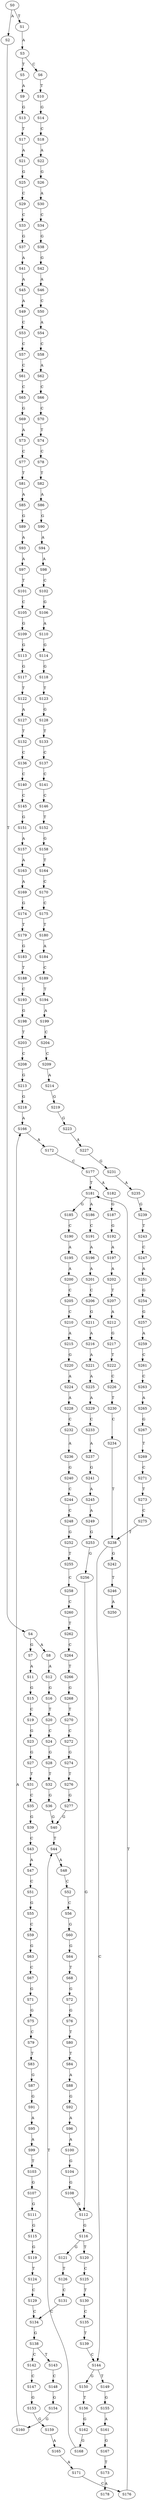 strict digraph  {
	S0 -> S1 [ label = T ];
	S0 -> S2 [ label = A ];
	S1 -> S3 [ label = A ];
	S2 -> S4 [ label = T ];
	S3 -> S5 [ label = T ];
	S3 -> S6 [ label = C ];
	S4 -> S7 [ label = G ];
	S4 -> S8 [ label = A ];
	S5 -> S9 [ label = A ];
	S6 -> S10 [ label = T ];
	S7 -> S11 [ label = A ];
	S8 -> S12 [ label = A ];
	S9 -> S13 [ label = G ];
	S10 -> S14 [ label = G ];
	S11 -> S15 [ label = G ];
	S12 -> S16 [ label = G ];
	S13 -> S17 [ label = T ];
	S14 -> S18 [ label = C ];
	S15 -> S19 [ label = C ];
	S16 -> S20 [ label = T ];
	S17 -> S21 [ label = A ];
	S18 -> S22 [ label = A ];
	S19 -> S23 [ label = G ];
	S20 -> S24 [ label = C ];
	S21 -> S25 [ label = G ];
	S22 -> S26 [ label = G ];
	S23 -> S27 [ label = G ];
	S24 -> S28 [ label = G ];
	S25 -> S29 [ label = C ];
	S26 -> S30 [ label = A ];
	S27 -> S31 [ label = T ];
	S28 -> S32 [ label = T ];
	S29 -> S33 [ label = C ];
	S30 -> S34 [ label = C ];
	S31 -> S35 [ label = C ];
	S32 -> S36 [ label = G ];
	S33 -> S37 [ label = G ];
	S34 -> S38 [ label = G ];
	S35 -> S39 [ label = G ];
	S36 -> S40 [ label = G ];
	S37 -> S41 [ label = A ];
	S38 -> S42 [ label = G ];
	S39 -> S43 [ label = C ];
	S40 -> S44 [ label = T ];
	S41 -> S45 [ label = A ];
	S42 -> S46 [ label = A ];
	S43 -> S47 [ label = A ];
	S44 -> S48 [ label = A ];
	S45 -> S49 [ label = A ];
	S46 -> S50 [ label = C ];
	S47 -> S51 [ label = C ];
	S48 -> S52 [ label = C ];
	S49 -> S53 [ label = C ];
	S50 -> S54 [ label = A ];
	S51 -> S55 [ label = G ];
	S52 -> S56 [ label = C ];
	S53 -> S57 [ label = C ];
	S54 -> S58 [ label = C ];
	S55 -> S59 [ label = C ];
	S56 -> S60 [ label = G ];
	S57 -> S61 [ label = C ];
	S58 -> S62 [ label = A ];
	S59 -> S63 [ label = G ];
	S60 -> S64 [ label = G ];
	S61 -> S65 [ label = C ];
	S62 -> S66 [ label = C ];
	S63 -> S67 [ label = C ];
	S64 -> S68 [ label = T ];
	S65 -> S69 [ label = G ];
	S66 -> S70 [ label = C ];
	S67 -> S71 [ label = G ];
	S68 -> S72 [ label = G ];
	S69 -> S73 [ label = A ];
	S70 -> S74 [ label = T ];
	S71 -> S75 [ label = G ];
	S72 -> S76 [ label = G ];
	S73 -> S77 [ label = C ];
	S74 -> S78 [ label = C ];
	S75 -> S79 [ label = C ];
	S76 -> S80 [ label = T ];
	S77 -> S81 [ label = T ];
	S78 -> S82 [ label = T ];
	S79 -> S83 [ label = T ];
	S80 -> S84 [ label = T ];
	S81 -> S85 [ label = A ];
	S82 -> S86 [ label = A ];
	S83 -> S87 [ label = G ];
	S84 -> S88 [ label = A ];
	S85 -> S89 [ label = G ];
	S86 -> S90 [ label = G ];
	S87 -> S91 [ label = G ];
	S88 -> S92 [ label = G ];
	S89 -> S93 [ label = A ];
	S90 -> S94 [ label = A ];
	S91 -> S95 [ label = A ];
	S92 -> S96 [ label = A ];
	S93 -> S97 [ label = A ];
	S94 -> S98 [ label = A ];
	S95 -> S99 [ label = A ];
	S96 -> S100 [ label = A ];
	S97 -> S101 [ label = T ];
	S98 -> S102 [ label = C ];
	S99 -> S103 [ label = T ];
	S100 -> S104 [ label = G ];
	S101 -> S105 [ label = C ];
	S102 -> S106 [ label = G ];
	S103 -> S107 [ label = G ];
	S104 -> S108 [ label = G ];
	S105 -> S109 [ label = G ];
	S106 -> S110 [ label = A ];
	S107 -> S111 [ label = G ];
	S108 -> S112 [ label = G ];
	S109 -> S113 [ label = G ];
	S110 -> S114 [ label = G ];
	S111 -> S115 [ label = G ];
	S112 -> S116 [ label = G ];
	S113 -> S117 [ label = G ];
	S114 -> S118 [ label = G ];
	S115 -> S119 [ label = G ];
	S116 -> S120 [ label = T ];
	S116 -> S121 [ label = G ];
	S117 -> S122 [ label = T ];
	S118 -> S123 [ label = T ];
	S119 -> S124 [ label = T ];
	S120 -> S125 [ label = C ];
	S121 -> S126 [ label = T ];
	S122 -> S127 [ label = A ];
	S123 -> S128 [ label = G ];
	S124 -> S129 [ label = C ];
	S125 -> S130 [ label = T ];
	S126 -> S131 [ label = C ];
	S127 -> S132 [ label = T ];
	S128 -> S133 [ label = T ];
	S129 -> S134 [ label = C ];
	S130 -> S135 [ label = C ];
	S131 -> S134 [ label = C ];
	S132 -> S136 [ label = C ];
	S133 -> S137 [ label = C ];
	S134 -> S138 [ label = G ];
	S135 -> S139 [ label = T ];
	S136 -> S140 [ label = C ];
	S137 -> S141 [ label = C ];
	S138 -> S142 [ label = C ];
	S138 -> S143 [ label = T ];
	S139 -> S144 [ label = C ];
	S140 -> S145 [ label = C ];
	S141 -> S146 [ label = C ];
	S142 -> S147 [ label = C ];
	S143 -> S148 [ label = C ];
	S144 -> S149 [ label = T ];
	S144 -> S150 [ label = G ];
	S145 -> S151 [ label = G ];
	S146 -> S152 [ label = T ];
	S147 -> S153 [ label = G ];
	S148 -> S154 [ label = G ];
	S149 -> S155 [ label = G ];
	S150 -> S156 [ label = T ];
	S151 -> S157 [ label = A ];
	S152 -> S158 [ label = G ];
	S153 -> S159 [ label = G ];
	S154 -> S160 [ label = G ];
	S155 -> S161 [ label = A ];
	S156 -> S162 [ label = G ];
	S157 -> S163 [ label = A ];
	S158 -> S164 [ label = T ];
	S159 -> S165 [ label = A ];
	S160 -> S166 [ label = A ];
	S161 -> S167 [ label = G ];
	S162 -> S168 [ label = G ];
	S163 -> S169 [ label = A ];
	S164 -> S170 [ label = C ];
	S165 -> S171 [ label = A ];
	S166 -> S172 [ label = A ];
	S167 -> S173 [ label = T ];
	S168 -> S44 [ label = T ];
	S169 -> S174 [ label = G ];
	S170 -> S175 [ label = C ];
	S171 -> S176 [ label = C ];
	S172 -> S177 [ label = C ];
	S173 -> S178 [ label = A ];
	S174 -> S179 [ label = T ];
	S175 -> S180 [ label = T ];
	S176 -> S181 [ label = T ];
	S177 -> S182 [ label = A ];
	S177 -> S181 [ label = T ];
	S179 -> S183 [ label = G ];
	S180 -> S184 [ label = A ];
	S181 -> S185 [ label = G ];
	S181 -> S186 [ label = A ];
	S182 -> S187 [ label = G ];
	S183 -> S188 [ label = T ];
	S184 -> S189 [ label = C ];
	S185 -> S190 [ label = C ];
	S186 -> S191 [ label = C ];
	S187 -> S192 [ label = G ];
	S188 -> S193 [ label = C ];
	S189 -> S194 [ label = T ];
	S190 -> S195 [ label = A ];
	S191 -> S196 [ label = A ];
	S192 -> S197 [ label = A ];
	S193 -> S198 [ label = G ];
	S194 -> S199 [ label = A ];
	S195 -> S200 [ label = A ];
	S196 -> S201 [ label = A ];
	S197 -> S202 [ label = A ];
	S198 -> S203 [ label = T ];
	S199 -> S204 [ label = C ];
	S200 -> S205 [ label = C ];
	S201 -> S206 [ label = C ];
	S202 -> S207 [ label = T ];
	S203 -> S208 [ label = C ];
	S204 -> S209 [ label = C ];
	S205 -> S210 [ label = C ];
	S206 -> S211 [ label = G ];
	S207 -> S212 [ label = A ];
	S208 -> S213 [ label = G ];
	S209 -> S214 [ label = A ];
	S210 -> S215 [ label = A ];
	S211 -> S216 [ label = A ];
	S212 -> S217 [ label = G ];
	S213 -> S218 [ label = G ];
	S214 -> S219 [ label = G ];
	S215 -> S220 [ label = G ];
	S216 -> S221 [ label = A ];
	S217 -> S222 [ label = T ];
	S218 -> S166 [ label = A ];
	S219 -> S223 [ label = G ];
	S220 -> S224 [ label = A ];
	S221 -> S225 [ label = A ];
	S222 -> S226 [ label = C ];
	S223 -> S227 [ label = A ];
	S224 -> S228 [ label = A ];
	S225 -> S229 [ label = A ];
	S226 -> S230 [ label = T ];
	S227 -> S231 [ label = G ];
	S228 -> S232 [ label = C ];
	S229 -> S233 [ label = C ];
	S230 -> S234 [ label = C ];
	S231 -> S235 [ label = A ];
	S232 -> S236 [ label = A ];
	S233 -> S237 [ label = A ];
	S234 -> S238 [ label = T ];
	S235 -> S239 [ label = G ];
	S236 -> S240 [ label = G ];
	S237 -> S241 [ label = G ];
	S238 -> S144 [ label = C ];
	S238 -> S242 [ label = G ];
	S239 -> S243 [ label = T ];
	S240 -> S244 [ label = C ];
	S241 -> S245 [ label = A ];
	S242 -> S246 [ label = T ];
	S243 -> S247 [ label = C ];
	S244 -> S248 [ label = C ];
	S245 -> S249 [ label = A ];
	S246 -> S250 [ label = A ];
	S247 -> S251 [ label = A ];
	S248 -> S252 [ label = G ];
	S249 -> S253 [ label = G ];
	S251 -> S254 [ label = G ];
	S252 -> S255 [ label = T ];
	S253 -> S256 [ label = G ];
	S254 -> S257 [ label = G ];
	S255 -> S258 [ label = C ];
	S256 -> S112 [ label = G ];
	S257 -> S259 [ label = A ];
	S258 -> S260 [ label = C ];
	S259 -> S261 [ label = C ];
	S260 -> S262 [ label = T ];
	S261 -> S263 [ label = C ];
	S262 -> S264 [ label = C ];
	S263 -> S265 [ label = A ];
	S264 -> S266 [ label = T ];
	S265 -> S267 [ label = G ];
	S266 -> S268 [ label = G ];
	S267 -> S269 [ label = T ];
	S268 -> S270 [ label = T ];
	S269 -> S271 [ label = C ];
	S270 -> S272 [ label = C ];
	S271 -> S273 [ label = T ];
	S272 -> S274 [ label = G ];
	S273 -> S275 [ label = C ];
	S274 -> S276 [ label = T ];
	S275 -> S238 [ label = T ];
	S276 -> S277 [ label = G ];
	S277 -> S40 [ label = G ];
}
